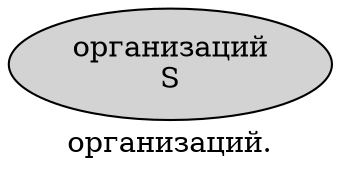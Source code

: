 digraph SENTENCE_4563 {
	graph [label="организаций."]
	node [style=filled]
		0 [label="организаций
S" color="" fillcolor=lightgray penwidth=1 shape=ellipse]
}